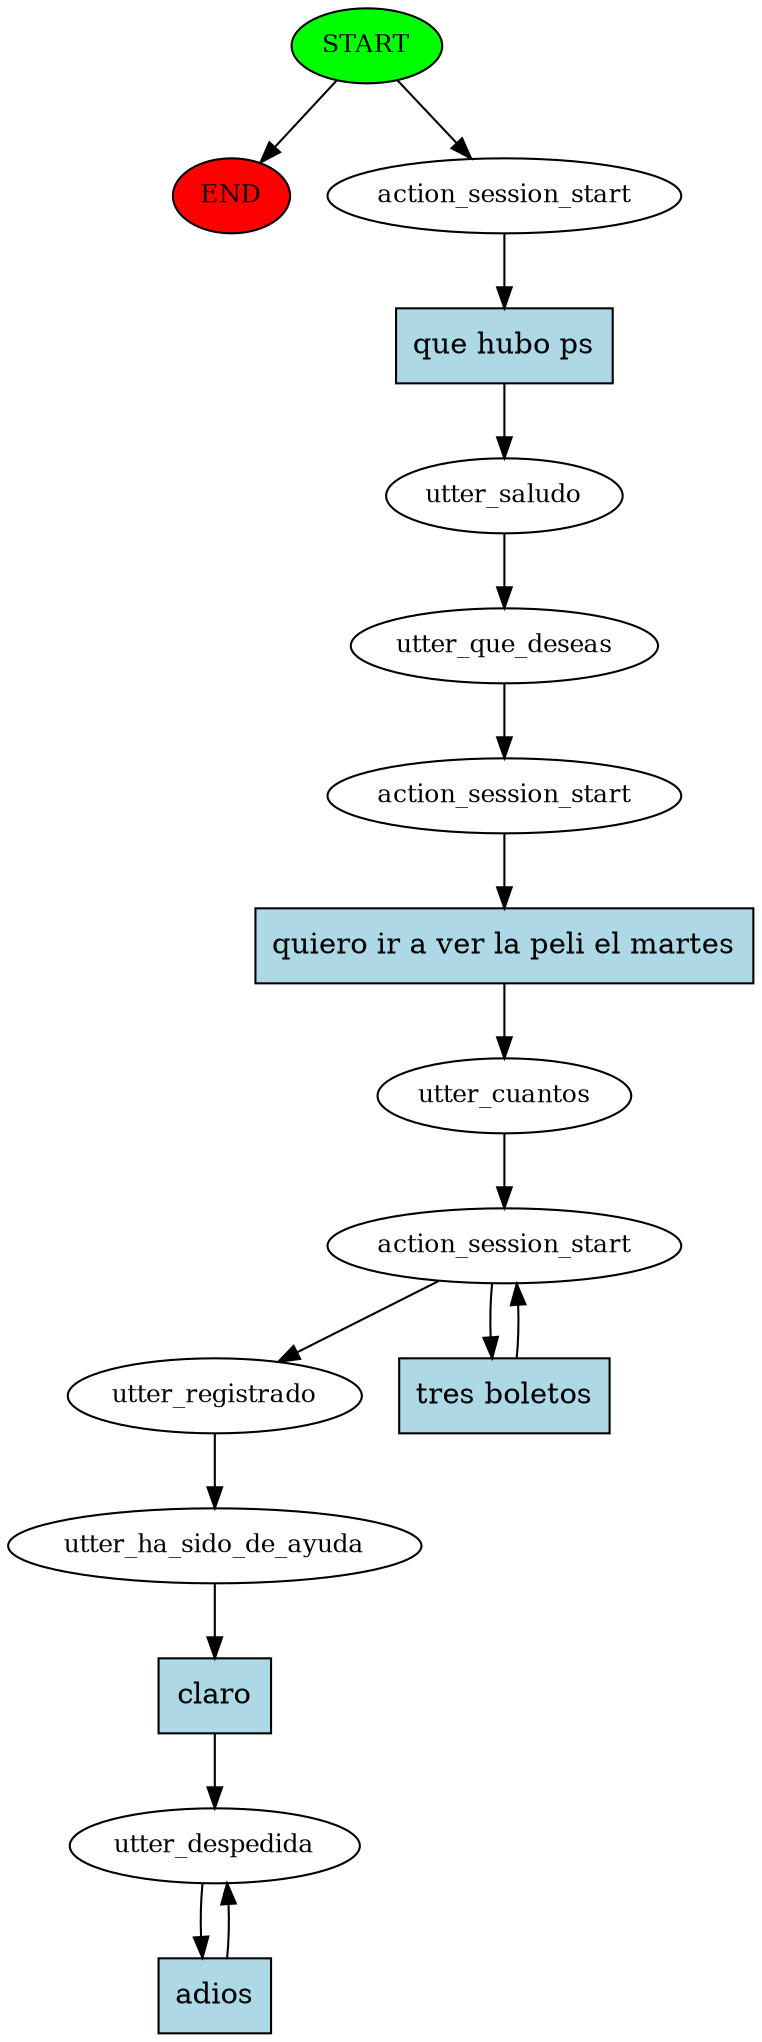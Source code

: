 digraph  {
0 [class="start active", fillcolor=green, fontsize=12, label=START, style=filled];
"-1" [class=end, fillcolor=red, fontsize=12, label=END, style=filled];
1 [class=active, fontsize=12, label=action_session_start];
2 [class=active, fontsize=12, label=utter_saludo];
3 [class=active, fontsize=12, label=utter_que_deseas];
4 [class=active, fontsize=12, label=action_session_start];
5 [class=active, fontsize=12, label=utter_cuantos];
6 [class=active, fontsize=12, label=action_session_start];
8 [class=active, fontsize=12, label=utter_registrado];
9 [class=active, fontsize=12, label=utter_ha_sido_de_ayuda];
10 [class="active dashed", fontsize=12, label=utter_despedida];
12 [class="intent active", fillcolor=lightblue, label="que hubo ps", shape=rect, style=filled];
13 [class="intent active", fillcolor=lightblue, label="quiero ir a ver la peli el martes", shape=rect, style=filled];
14 [class="intent active", fillcolor=lightblue, label="tres boletos", shape=rect, style=filled];
15 [class="intent active", fillcolor=lightblue, label=claro, shape=rect, style=filled];
16 [class="intent active", fillcolor=lightblue, label=adios, shape=rect, style=filled];
0 -> "-1"  [class="", key=NONE, label=""];
0 -> 1  [class=active, key=NONE, label=""];
1 -> 12  [class=active, key=0];
2 -> 3  [class=active, key=NONE, label=""];
3 -> 4  [class=active, key=NONE, label=""];
4 -> 13  [class=active, key=0];
5 -> 6  [class=active, key=NONE, label=""];
6 -> 8  [class=active, key=NONE, label=""];
6 -> 14  [class=active, key=0];
8 -> 9  [class=active, key=NONE, label=""];
9 -> 15  [class=active, key=0];
10 -> 16  [class=active, key=0];
12 -> 2  [class=active, key=0];
13 -> 5  [class=active, key=0];
14 -> 6  [class=active, key=0];
15 -> 10  [class=active, key=0];
16 -> 10  [class=active, key=0];
}
